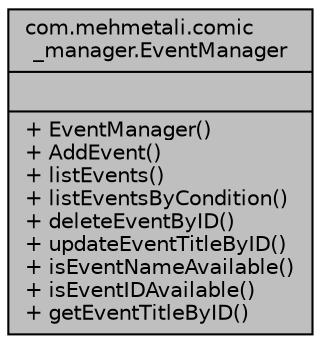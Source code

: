 digraph "com.mehmetali.comic_manager.EventManager"
{
 // LATEX_PDF_SIZE
  edge [fontname="Helvetica",fontsize="10",labelfontname="Helvetica",labelfontsize="10"];
  node [fontname="Helvetica",fontsize="10",shape=record];
  Node1 [label="{com.mehmetali.comic\l_manager.EventManager\n||+ EventManager()\l+ AddEvent()\l+ listEvents()\l+ listEventsByCondition()\l+ deleteEventByID()\l+ updateEventTitleByID()\l+ isEventNameAvailable()\l+ isEventIDAvailable()\l+ getEventTitleByID()\l}",height=0.2,width=0.4,color="black", fillcolor="grey75", style="filled", fontcolor="black",tooltip=" "];
}

